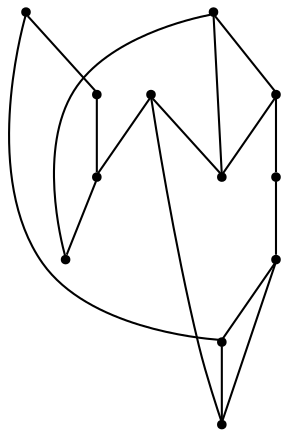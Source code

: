 graph {
  node [shape=point,comment="{\"directed\":false,\"doi\":\"10.1007/978-3-642-18469-7_23\",\"figure\":\"4 (2)\"}"]

  v0 [pos="1420.9753948895627,824.9256354419532"]
  v1 [pos="1350.2787770778214,840.8815005342042"]
  v2 [pos="1363.9030856765457,917.7655172590269"]
  v3 [pos="1263.6789135893214,954.9505093888594"]
  v4 [pos="1299.0870990773624,688.0662762321184"]
  v5 [pos="1395.887934160587,721.0506161804374"]
  v6 [pos="1277.3595354454533,781.0255771348245"]
  v7 [pos="1169.6385098426674,906.7303798145847"]
  v8 [pos="1203.6627254452626,654.7817988587806"]
  v9 [pos="1194.062237703823,828.5256312428041"]
  v10 [pos="1114.1847136414299,819.8871420078872"]
  v11 [pos="1118.563276204984,715.4746732725877"]

  v0 -- v1 [id="-1",pos="1420.9753948895627,824.9256354419532 1394.5591958089603,830.9284475307672 1378.033004606753,834.6623605810015 1350.2787770778214,840.8815005342042"]
  v0 -- v5 [id="-2",pos="1420.9753948895627,824.9256354419532 1411.7400206746836,786.9256303086321 1405.1513059271717,759.1711849912662 1398.3498097866975,731.4876407817171 1395.887934160587,721.0506161804374 1395.887934160587,721.0506161804374 1395.887934160587,721.0506161804374"]
  v2 -- v3 [id="-3",pos="1363.9030856765457,917.7655172590269 1327.4246301437597,931.3611067280046 1300.5775232900887,941.2627166855008 1263.6789135893214,954.9505093888594"]
  v4 -- v5 [id="-4",pos="1299.0870990773624,688.0662762321184 1334.3302262719392,700.1866775394412 1360.0347784928254,708.7088635221633 1395.887934160587,721.0506161804374"]
  v6 -- v1 [id="-5",pos="1277.3595354454533,781.0255771348245 1306.07369721309,804.6242001191173 1322.7708007423003,818.2264027855955 1350.2787770778214,840.8815005342042"]
  v6 -- v9 [id="-7",pos="1277.3595354454533,781.0255771348245 1245.1983660164663,799.431759077854 1225.2694541892422,810.7293895923127 1205.4030278069613,822.1061877114639 1194.062237703823,828.5256312428041 1194.062237703823,828.5256312428041 1194.062237703823,828.5256312428041"]
  v3 -- v7 [id="-8",pos="1263.6789135893214,954.9505093888594 1229.1184812407653,937.1996062943084 1204.2604731741765,924.5392119757017 1169.6385098426674,906.7303798145847"]
  v8 -- v4 [id="-9",pos="1203.6627254452626,654.7817988587806 1238.7054792527465,667.0813923829896 1263.9138385004508,675.736986907595 1299.0870990773624,688.0662762321184"]
  v7 -- v9 [id="-10",pos="1169.6385098426674,906.7303798145847 1178.8436594278644,877.490063478063 1184.660914364289,858.4995037943718 1194.062237703823,828.5256312428041"]
  v7 -- v10 [id="-11",pos="1169.6385098426674,906.7303798145847 1148.8355017250358,874.389554853806 1134.9740411372054,852.2068556074145 1114.1847136414299,819.8871420078872"]
  v11 -- v8 [id="-12",pos="1118.563276204984,715.4746732725877 1150.3075366367555,692.87305339992 1172.0254920179655,677.2914062623801 1203.6627254452626,654.7817988587806"]
  v10 -- v9 [id="-13",pos="1114.1847136414299,819.8871420078872 1143.8063778691228,823.1188971671525 1163.3559228707363,825.1942330019701 1194.062237703823,828.5256312428041"]
  v11 -- v10 [id="-39",pos="1118.563276204984,715.4746732725877 1118.1435674525976,726.0283826566872 1118.1435674525976,726.0283826566872 1118.1435674525976,726.0283826566872 1116.9550713826961,753.7744978887401 1115.887601093122,781.5330764545438 1114.6031497778295,809.2749948497216 1114.1847136414299,819.8871420078872 1114.1847136414299,819.8871420078872 1114.1847136414299,819.8871420078872"]
  v6 -- v4 [id="-6",pos="1277.3595354454533,781.0255771348245 1285.6902069554465,745.4981448054085 1291.0695547308765,722.1444008939435 1296.5616562827204,698.7989870677917 1299.0870990773624,688.0662762321184 1299.0870990773624,688.0662762321184 1299.0870990773624,688.0662762321184"]
  v0 -- v2 [id="-15",pos="1420.9753948895627,824.9256354419532 1414.5507203427258,835.483287309178 1414.5507203427258,835.483287309178 1414.5507203427258,835.483287309178 1399.8593868700225,859.2662531737948 1385.2348657366167,883.1159233093533 1370.5602035333382,906.911352507721 1363.9030856765457,917.7655172590269 1363.9030856765457,917.7655172590269 1363.9030856765457,917.7655172590269"]
  v2 -- v1 [id="-18",pos="1363.9030856765457,917.7655172590269 1362.0990888847168,907.3364412124351 1362.0990888847168,907.3364412124351 1362.0990888847168,907.3364412124351 1358.825538782342,889.1085612481668 1355.6270730231777,870.8723511985853 1352.3785934557393,852.6402743974417 1350.2787770778214,840.8815005342042 1350.2787770778214,840.8815005342042 1350.2787770778214,840.8815005342042"]
}